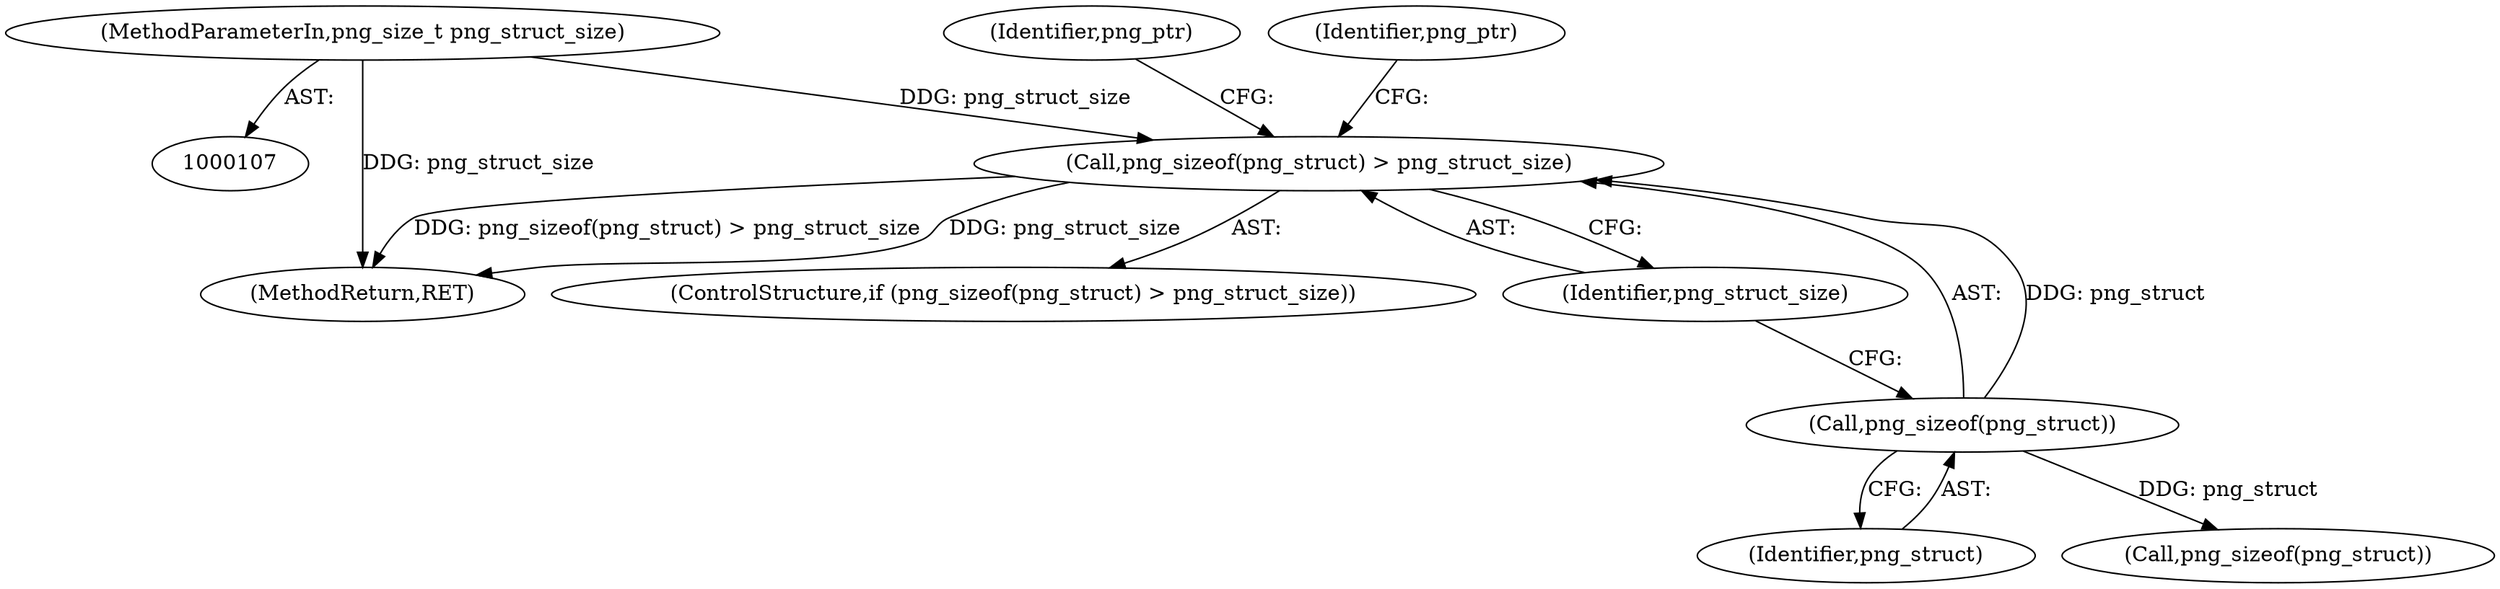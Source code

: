 digraph "0_Chrome_7f3d85b096f66870a15b37c2f40b219b2e292693_7@API" {
"1000158" [label="(Call,png_sizeof(png_struct) > png_struct_size)"];
"1000159" [label="(Call,png_sizeof(png_struct))"];
"1000110" [label="(MethodParameterIn,png_size_t png_struct_size)"];
"1000159" [label="(Call,png_sizeof(png_struct))"];
"1000110" [label="(MethodParameterIn,png_size_t png_struct_size)"];
"1000158" [label="(Call,png_sizeof(png_struct) > png_struct_size)"];
"1000177" [label="(Identifier,png_ptr)"];
"1000161" [label="(Identifier,png_struct_size)"];
"1000293" [label="(MethodReturn,RET)"];
"1000164" [label="(Identifier,png_ptr)"];
"1000160" [label="(Identifier,png_struct)"];
"1000157" [label="(ControlStructure,if (png_sizeof(png_struct) > png_struct_size))"];
"1000179" [label="(Call,png_sizeof(png_struct))"];
"1000158" -> "1000157"  [label="AST: "];
"1000158" -> "1000161"  [label="CFG: "];
"1000159" -> "1000158"  [label="AST: "];
"1000161" -> "1000158"  [label="AST: "];
"1000164" -> "1000158"  [label="CFG: "];
"1000177" -> "1000158"  [label="CFG: "];
"1000158" -> "1000293"  [label="DDG: png_sizeof(png_struct) > png_struct_size"];
"1000158" -> "1000293"  [label="DDG: png_struct_size"];
"1000159" -> "1000158"  [label="DDG: png_struct"];
"1000110" -> "1000158"  [label="DDG: png_struct_size"];
"1000159" -> "1000160"  [label="CFG: "];
"1000160" -> "1000159"  [label="AST: "];
"1000161" -> "1000159"  [label="CFG: "];
"1000159" -> "1000179"  [label="DDG: png_struct"];
"1000110" -> "1000107"  [label="AST: "];
"1000110" -> "1000293"  [label="DDG: png_struct_size"];
}
